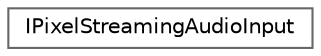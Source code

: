 digraph "Graphical Class Hierarchy"
{
 // INTERACTIVE_SVG=YES
 // LATEX_PDF_SIZE
  bgcolor="transparent";
  edge [fontname=Helvetica,fontsize=10,labelfontname=Helvetica,labelfontsize=10];
  node [fontname=Helvetica,fontsize=10,shape=box,height=0.2,width=0.4];
  rankdir="LR";
  Node0 [id="Node000000",label="IPixelStreamingAudioInput",height=0.2,width=0.4,color="grey40", fillcolor="white", style="filled",URL="$d8/df4/classIPixelStreamingAudioInput.html",tooltip=" "];
}
